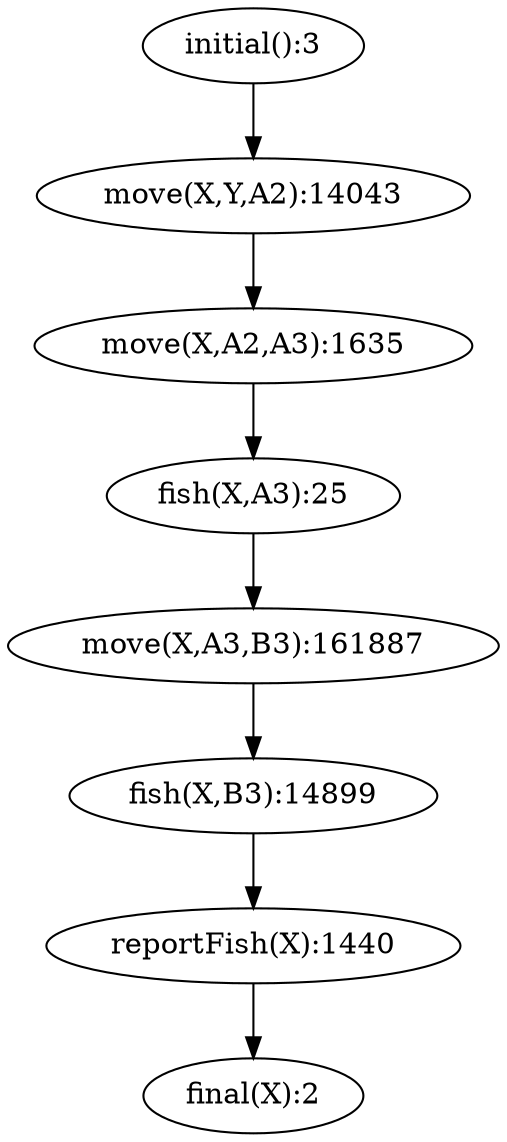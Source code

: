 digraph G { 
  "initial():3" -> "move(X,Y,A2):14043";
  "fish(X,A3):25" -> "move(X,A3,B3):161887";
  "reportFish(X):1440" -> "final(X):2";
  "move(X,A2,A3):1635" -> "fish(X,A3):25";
  "move(X,Y,A2):14043" -> "move(X,A2,A3):1635";
  "fish(X,B3):14899" -> "reportFish(X):1440";
  "move(X,A3,B3):161887" -> "fish(X,B3):14899";
}